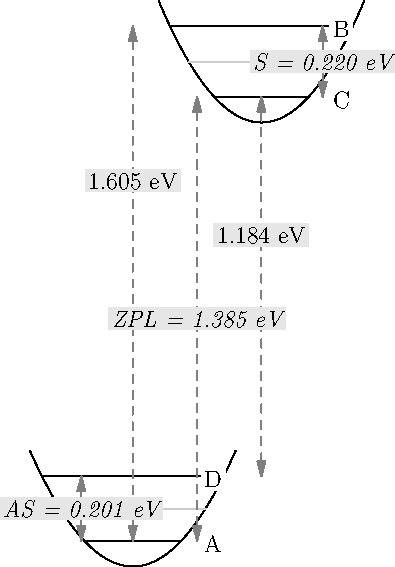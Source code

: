 /*******************/
/* MAIN PARAMETERS */
/*******************/

import graph;

string ABCD_TITLE = "A-B-C-D 128";

real A_ENERGIE = -1120.67114704;
real B_ENERGIE = -1119.06633370;
real C_ENERGIE = -1119.28629462;
real D_ENERGIE = -1120.47021189;

real[] ENERGIES={A_ENERGIE, B_ENERGIE, C_ENERGIE, D_ENERGIE};

real MAX = max(ENERGIES);
real MIN = min(ENERGIES);

size(10cm,10cm);
//unitsize(.2cm);



struct state {
  real energy;
  real value;
  string title     = "";
  real spin        = 0;
  real VB          = MIN;
  real LB          = MAX;
  real DASH_WIDTH  = 25;
  real DASH_HEIGHT = 1;
  real X_COORD     = 0;
  real getPlottingValue ( ){
    real val = 100*(energy - VB)/(LB-VB);
    return val;
  };
  void init(real e, real s=0, string ttl=""){
    energy = e;
    spin   = s;
    title  = ttl;
    value  = getPlottingValue();
  };
  pair getMiddlePoint (  ){
    real x,y;
    x = X_COORD+(DASH_WIDTH)/2;
    y = value + (DASH_HEIGHT)/2;
    return (x,y);
  };
  void draw_spin(){
    pair middle = getMiddlePoint();
    path ar;
    real x_deviation = 0.25*DASH_WIDTH;
    real height = 5*DASH_HEIGHT;
    if ( spin == 1 ) {
      ar = (middle - (-x_deviation,height))..(middle + (x_deviation,height));
    } else {
      ar = (middle + (-x_deviation,height))..(middle - (x_deviation,height));
    }
    draw(ar, linewidth(1),Arrow());
  };
  void draw (bool draw_state=true, bool draw_label=true){
    if (draw_state)
      filldraw(box((X_COORD,value),(X_COORD+DASH_WIDTH,value+DASH_HEIGHT)),red);
    if (draw_label)
      label(title, (X_COORD+DASH_WIDTH,value), E, Fill(white));
    //label((string)energy, (X_COORD+DASH_WIDTH,value), E);
    if ( spin != 0 ) {
      draw_spin();
    }
  };
};

struct potential_well {
  pair bottom;
  real width;
  real height;
  pair value ( real r ){
    //Here t goes from x to 100
    real a = height*(4/width**2);
    real y = a*(r - bottom.x)**2 + bottom.y;
    return (r,y);
  };
  real getParam ( real y ){
    if ( y<bottom.y || y> bottom.y + height ) {
      write("ERROR: Energy out of range!");
      return -1;
    } else {
      real a = height*(4/width**2);
      return sqrt((y-bottom.y)/a)+bottom.x;
    }
  };
  path getPath (  ){
    return graph(value, bottom.x - width/2, bottom.x + width/2);
  };
  void draw_vibronic ( real energy , pen style=black){
    real x = getParam(energy);
    if ( x!=-1 ) {
      path g = (2*bottom.x-x, energy)--(x, energy);
      draw(g, style);
    }
  };
  void draw_vibronic_between( state s, state t, int number , pen style=black) {
    real bottom = min(s.getMiddlePoint().y, t.getMiddlePoint().y);
    real delta = abs(s.getMiddlePoint().y - t.getMiddlePoint().y )/number;
    for ( int i = 1; i < number; i+=1 ) {
      real energy = bottom + delta*i;
      write("Drawing vibronic at "+string(energy));
      draw_vibronic(energy, style);
    }
  };
  void draw ( ){
    draw(getPath());
  };
}



/*******************/
/* DRAW DECORATION */
/*******************/

real pointsToEnergy ( real point ){
  return (MAX-MIN)*point/100 + MIN;
};

//label(ABCD_TITLE, (30, 50), 0.8*blue);



/***************/
/* DRAW STATES */
/***************/
void draw_distance ( state s, state t , real x_offset=0, real lbl_y_offset=0, string lbl="", string pre_lbl=""){
  pair mid1, mid2;
  real energy;
  energy = abs(s.energy - t.energy);
  if ( lbl=="" ) {
    lbl = pre_lbl+format("%#.3f", energy)+" eV";
  } else {
    lbl = pre_lbl+lbl;
  }
  mid1 = s.getMiddlePoint();
  mid2 = t.getMiddlePoint();
  path p = (x_offset+mid1.x, mid1.y)--(x_offset+mid1.x,mid2.y);
  draw(p, 0.5*white+dashed, Arrows());
  label(lbl, (mid1.x + x_offset, (mid1.y+mid2.y)/2 + lbl_y_offset), Fill(white*0.9));
};



//state definitions
state A, B, C, D;

A.init(A_ENERGIE, 0, "A");
A.X_COORD=0*A.DASH_WIDTH;

B.init(B_ENERGIE, 0, "B");
B.X_COORD=1*B.DASH_WIDTH;

C.init(C_ENERGIE, 0, "C");
C.X_COORD = 1*C.DASH_WIDTH;

D.init(D_ENERGIE, 0, "D");
D.X_COORD = 0*D.DASH_WIDTH;


/////////////////////
//  DRAW Potentials
/////////////////////

potential_well potential_left;
potential_left.width=40.0;
potential_left.height=(D.getMiddlePoint()-A.getMiddlePoint()).y+10;
potential_left.bottom=A.getMiddlePoint()-(0,5);

potential_left.draw();

potential_left.draw_vibronic(A.getMiddlePoint().y);
potential_left.draw_vibronic(D.getMiddlePoint().y);

potential_well potential_right;
potential_right.width=40.0;
potential_right.height=(B.getMiddlePoint()-C.getMiddlePoint()).y+10;
potential_right.bottom=C.getMiddlePoint()-(0,5);

potential_right.draw();

potential_right.draw_vibronic(B.getMiddlePoint().y);
potential_right.draw_vibronic(C.getMiddlePoint().y);

A.draw(draw_state=false);
B.draw(draw_state=false);
C.draw(draw_state=false);
D.draw(draw_state=false);

potential_left.draw_vibronic_between(A,D,2, white*0.8);
potential_right.draw_vibronic_between(C,B,2, white*0.8);


draw_distance(A,B, lbl_y_offset=20);
draw_distance(C,D, lbl_y_offset=10);
draw_distance(B,C, x_offset=B.DASH_WIDTH/2.1, pre_lbl="\it S = ");
draw_distance(D,A, x_offset = -10, pre_lbl="\it AS = ");
draw_distance(A,C, x_offset=A.DASH_WIDTH/2, pre_lbl="\it ZPL = ");
